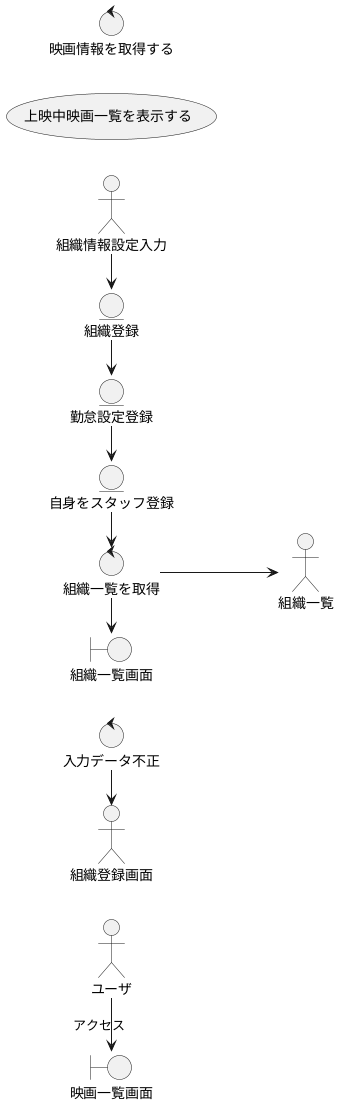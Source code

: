 @startuml
'Direction of diagram flow can be selected.
left to right direction

usecase 上映中映画一覧を表示する

actor ユーザ
boundary 映画一覧画面
control 映画情報を取得する
control 入力データ不正
entity 組織登録
entity 勤怠設定登録
entity 自身をスタッフ登録
control 組織一覧を取得
boundary 組織一覧画面

ユーザ -> 映画一覧画面 : アクセス
入力データ不正 -> 組織登録画面
組織情報設定入力 -> 組織登録
組織登録 -> 勤怠設定登録
勤怠設定登録 -> 自身をスタッフ登録
自身をスタッフ登録 -> 組織一覧を取得
組織一覧を取得 --> 組織一覧
組織一覧を取得 -> 組織一覧画面
@enduml
